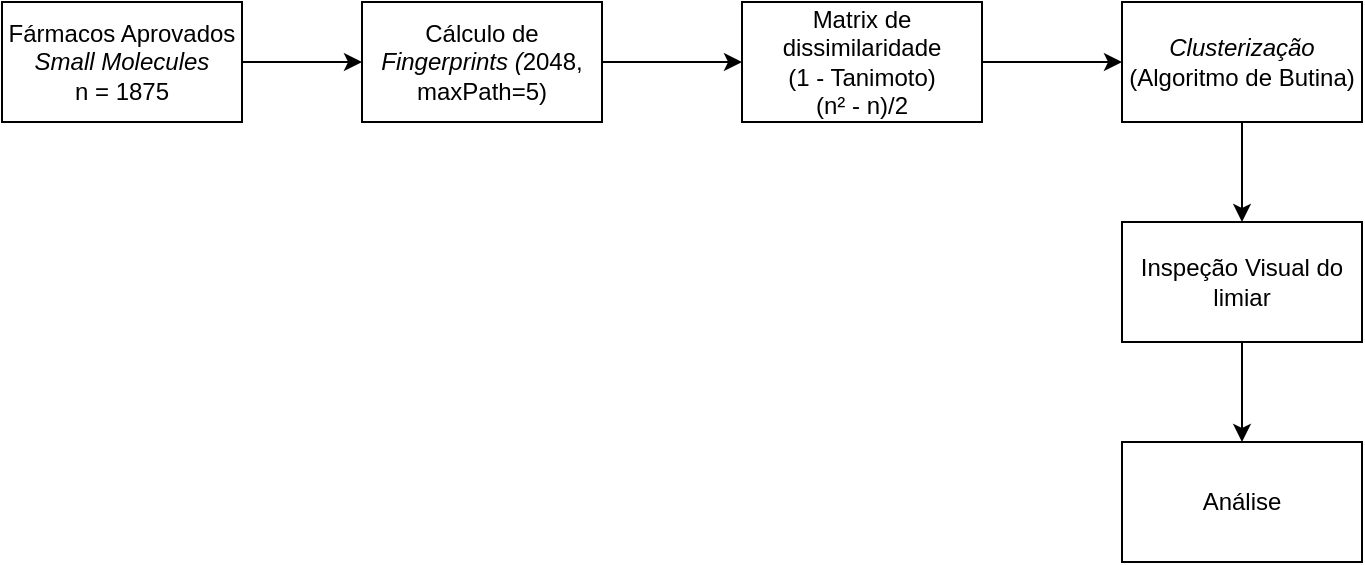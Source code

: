 <mxfile scale="3" border="0">
    <diagram id="KrzkekIZxFvutMLa_Qvs" name="Page-1">
        <mxGraphModel dx="1413" dy="800" grid="1" gridSize="10" guides="1" tooltips="1" connect="1" arrows="1" fold="1" page="1" pageScale="1" pageWidth="1654" pageHeight="2336" math="0" shadow="0">
            <root>
                <mxCell id="0"/>
                <mxCell id="1" parent="0"/>
                <mxCell id="8" value="" style="edgeStyle=none;html=1;" parent="1" source="2" target="3" edge="1">
                    <mxGeometry relative="1" as="geometry"/>
                </mxCell>
                <mxCell id="2" value="Fármacos Aprovados&lt;br&gt;&lt;i&gt;Small Molecules&lt;/i&gt;&lt;br&gt;n = 1875" style="rounded=0;whiteSpace=wrap;html=1;" parent="1" vertex="1">
                    <mxGeometry x="60" y="230" width="120" height="60" as="geometry"/>
                </mxCell>
                <mxCell id="9" value="" style="edgeStyle=none;html=1;" parent="1" source="3" target="5" edge="1">
                    <mxGeometry relative="1" as="geometry"/>
                </mxCell>
                <mxCell id="3" value="Cálculo de &lt;i style=&quot;&quot;&gt;Fingerprints (&lt;/i&gt;2048, maxPath=5)" style="rounded=0;whiteSpace=wrap;html=1;" parent="1" vertex="1">
                    <mxGeometry x="240" y="230" width="120" height="60" as="geometry"/>
                </mxCell>
                <mxCell id="11" value="" style="edgeStyle=none;html=1;" parent="1" source="4" target="6" edge="1">
                    <mxGeometry relative="1" as="geometry"/>
                </mxCell>
                <mxCell id="4" value="&lt;i&gt;Clusterização&lt;br&gt;&lt;/i&gt;(Algoritmo de Butina)" style="rounded=0;whiteSpace=wrap;html=1;" parent="1" vertex="1">
                    <mxGeometry x="620" y="230" width="120" height="60" as="geometry"/>
                </mxCell>
                <mxCell id="10" value="" style="edgeStyle=none;html=1;" parent="1" source="5" target="4" edge="1">
                    <mxGeometry relative="1" as="geometry"/>
                </mxCell>
                <mxCell id="5" value="Matrix de dissimilaridade&lt;br&gt;(1 - Tanimoto)&lt;br&gt;(n² - n)/2" style="rounded=0;whiteSpace=wrap;html=1;" parent="1" vertex="1">
                    <mxGeometry x="430" y="230" width="120" height="60" as="geometry"/>
                </mxCell>
                <mxCell id="12" value="" style="edgeStyle=none;html=1;" parent="1" source="6" target="7" edge="1">
                    <mxGeometry relative="1" as="geometry"/>
                </mxCell>
                <mxCell id="6" value="Inspeção Visual do limiar" style="rounded=0;whiteSpace=wrap;html=1;" parent="1" vertex="1">
                    <mxGeometry x="620" y="340" width="120" height="60" as="geometry"/>
                </mxCell>
                <mxCell id="7" value="Análise" style="rounded=0;whiteSpace=wrap;html=1;" parent="1" vertex="1">
                    <mxGeometry x="620" y="450" width="120" height="60" as="geometry"/>
                </mxCell>
            </root>
        </mxGraphModel>
    </diagram>
</mxfile>
